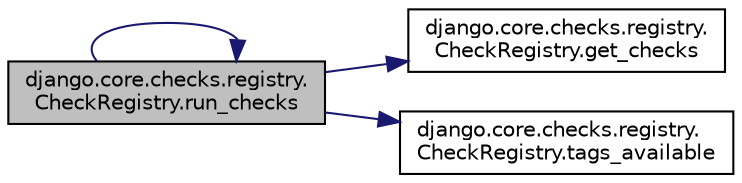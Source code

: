 digraph "django.core.checks.registry.CheckRegistry.run_checks"
{
 // LATEX_PDF_SIZE
  edge [fontname="Helvetica",fontsize="10",labelfontname="Helvetica",labelfontsize="10"];
  node [fontname="Helvetica",fontsize="10",shape=record];
  rankdir="LR";
  Node1 [label="django.core.checks.registry.\lCheckRegistry.run_checks",height=0.2,width=0.4,color="black", fillcolor="grey75", style="filled", fontcolor="black",tooltip=" "];
  Node1 -> Node2 [color="midnightblue",fontsize="10",style="solid",fontname="Helvetica"];
  Node2 [label="django.core.checks.registry.\lCheckRegistry.get_checks",height=0.2,width=0.4,color="black", fillcolor="white", style="filled",URL="$da/d32/classdjango_1_1core_1_1checks_1_1registry_1_1_check_registry.html#ab7fd3a82685594c9216802bba63115d4",tooltip=" "];
  Node1 -> Node1 [color="midnightblue",fontsize="10",style="solid",fontname="Helvetica"];
  Node1 -> Node3 [color="midnightblue",fontsize="10",style="solid",fontname="Helvetica"];
  Node3 [label="django.core.checks.registry.\lCheckRegistry.tags_available",height=0.2,width=0.4,color="black", fillcolor="white", style="filled",URL="$da/d32/classdjango_1_1core_1_1checks_1_1registry_1_1_check_registry.html#a01384d6dd86647900f3f75d490e978ac",tooltip=" "];
}
